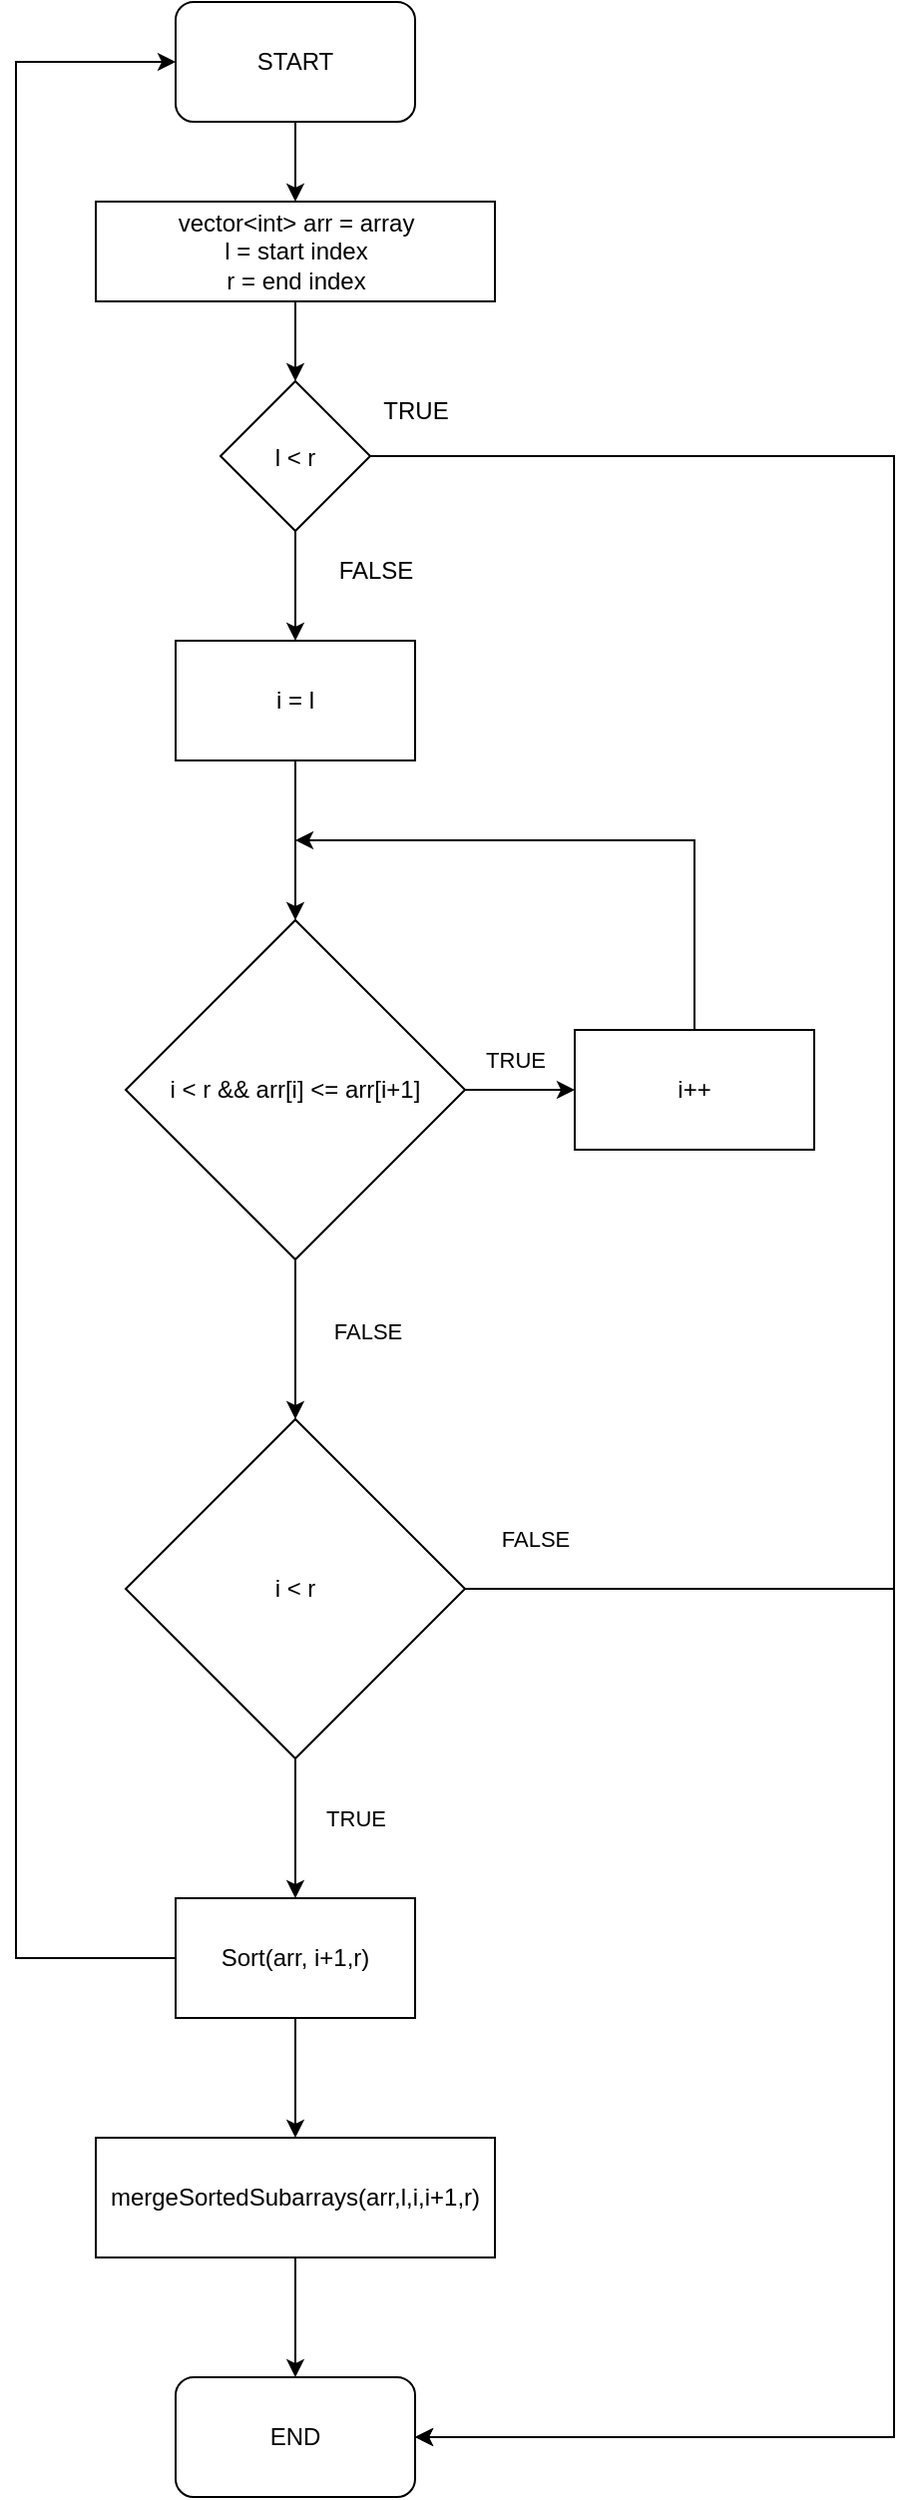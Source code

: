 <mxfile version="20.7.4" type="device"><diagram name="Page-1" id="0783ab3e-0a74-02c8-0abd-f7b4e66b4bec"><mxGraphModel dx="711" dy="1450" grid="1" gridSize="10" guides="1" tooltips="1" connect="1" arrows="1" fold="1" page="1" pageScale="1" pageWidth="850" pageHeight="2000" background="none" math="0" shadow="0"><root><mxCell id="0"/><mxCell id="1" parent="0"/><mxCell id="CLnBMR9OaL7Ep6IuVLQz-7" value="" style="edgeStyle=orthogonalEdgeStyle;rounded=0;orthogonalLoop=1;jettySize=auto;html=1;" edge="1" parent="1" source="CLnBMR9OaL7Ep6IuVLQz-5" target="CLnBMR9OaL7Ep6IuVLQz-6"><mxGeometry relative="1" as="geometry"/></mxCell><mxCell id="CLnBMR9OaL7Ep6IuVLQz-5" value="vector&amp;lt;int&amp;gt; arr = array&lt;br&gt;l = start index&lt;br&gt;r = end index" style="html=1;" vertex="1" parent="1"><mxGeometry x="360" y="150" width="200" height="50" as="geometry"/></mxCell><mxCell id="CLnBMR9OaL7Ep6IuVLQz-14" value="" style="edgeStyle=orthogonalEdgeStyle;rounded=0;orthogonalLoop=1;jettySize=auto;html=1;" edge="1" parent="1" source="CLnBMR9OaL7Ep6IuVLQz-6" target="CLnBMR9OaL7Ep6IuVLQz-13"><mxGeometry relative="1" as="geometry"/></mxCell><mxCell id="CLnBMR9OaL7Ep6IuVLQz-39" style="edgeStyle=orthogonalEdgeStyle;rounded=0;orthogonalLoop=1;jettySize=auto;html=1;entryX=1;entryY=0.5;entryDx=0;entryDy=0;" edge="1" parent="1" source="CLnBMR9OaL7Ep6IuVLQz-6" target="CLnBMR9OaL7Ep6IuVLQz-8"><mxGeometry relative="1" as="geometry"><Array as="points"><mxPoint x="760" y="278"/><mxPoint x="760" y="1270"/></Array></mxGeometry></mxCell><mxCell id="CLnBMR9OaL7Ep6IuVLQz-6" value="l &lt; r" style="rhombus;" vertex="1" parent="1"><mxGeometry x="422.5" y="240" width="75" height="75" as="geometry"/></mxCell><mxCell id="CLnBMR9OaL7Ep6IuVLQz-8" value="END" style="rounded=1;whiteSpace=wrap;html=1;fillColor=rgb(255, 255, 255);" vertex="1" parent="1"><mxGeometry x="400.0" y="1240" width="120" height="60" as="geometry"/></mxCell><mxCell id="CLnBMR9OaL7Ep6IuVLQz-11" value="" style="edgeStyle=orthogonalEdgeStyle;rounded=0;orthogonalLoop=1;jettySize=auto;html=1;" edge="1" parent="1" source="CLnBMR9OaL7Ep6IuVLQz-10" target="CLnBMR9OaL7Ep6IuVLQz-5"><mxGeometry relative="1" as="geometry"/></mxCell><mxCell id="CLnBMR9OaL7Ep6IuVLQz-10" value="START" style="rounded=1;whiteSpace=wrap;html=1;fillColor=rgb(255, 255, 255);" vertex="1" parent="1"><mxGeometry x="400" y="50" width="120" height="60" as="geometry"/></mxCell><mxCell id="CLnBMR9OaL7Ep6IuVLQz-12" value="TRUE" style="text;html=1;align=center;verticalAlign=middle;resizable=0;points=[];autosize=1;strokeColor=none;fillColor=none;" vertex="1" parent="1"><mxGeometry x="490" y="240" width="60" height="30" as="geometry"/></mxCell><mxCell id="CLnBMR9OaL7Ep6IuVLQz-16" value="" style="edgeStyle=orthogonalEdgeStyle;rounded=0;orthogonalLoop=1;jettySize=auto;html=1;" edge="1" parent="1" source="CLnBMR9OaL7Ep6IuVLQz-13" target="CLnBMR9OaL7Ep6IuVLQz-15"><mxGeometry relative="1" as="geometry"/></mxCell><mxCell id="CLnBMR9OaL7Ep6IuVLQz-13" value="i = l&lt;br&gt;" style="whiteSpace=wrap;html=1;fillColor=rgb(255, 255, 255);" vertex="1" parent="1"><mxGeometry x="400" y="370" width="120" height="60" as="geometry"/></mxCell><mxCell id="CLnBMR9OaL7Ep6IuVLQz-19" value="" style="edgeStyle=orthogonalEdgeStyle;rounded=0;orthogonalLoop=1;jettySize=auto;html=1;" edge="1" parent="1" source="CLnBMR9OaL7Ep6IuVLQz-15" target="CLnBMR9OaL7Ep6IuVLQz-18"><mxGeometry relative="1" as="geometry"/></mxCell><mxCell id="CLnBMR9OaL7Ep6IuVLQz-25" value="" style="edgeStyle=orthogonalEdgeStyle;rounded=0;orthogonalLoop=1;jettySize=auto;html=1;" edge="1" parent="1" source="CLnBMR9OaL7Ep6IuVLQz-15" target="CLnBMR9OaL7Ep6IuVLQz-24"><mxGeometry relative="1" as="geometry"/></mxCell><mxCell id="CLnBMR9OaL7Ep6IuVLQz-15" value="i &amp;lt; r &amp;amp;&amp;amp; arr[i] &amp;lt;= arr[i+1]" style="rhombus;whiteSpace=wrap;html=1;fillColor=rgb(255, 255, 255);" vertex="1" parent="1"><mxGeometry x="375" y="510" width="170" height="170" as="geometry"/></mxCell><mxCell id="CLnBMR9OaL7Ep6IuVLQz-22" style="edgeStyle=orthogonalEdgeStyle;rounded=0;orthogonalLoop=1;jettySize=auto;html=1;" edge="1" parent="1" source="CLnBMR9OaL7Ep6IuVLQz-18"><mxGeometry relative="1" as="geometry"><mxPoint x="460" y="470" as="targetPoint"/><Array as="points"><mxPoint x="660" y="470"/><mxPoint x="460" y="470"/></Array></mxGeometry></mxCell><mxCell id="CLnBMR9OaL7Ep6IuVLQz-18" value="i++" style="whiteSpace=wrap;html=1;fillColor=rgb(255, 255, 255);" vertex="1" parent="1"><mxGeometry x="600" y="565" width="120" height="60" as="geometry"/></mxCell><mxCell id="CLnBMR9OaL7Ep6IuVLQz-21" value="FALSE" style="text;html=1;align=center;verticalAlign=middle;resizable=0;points=[];autosize=1;strokeColor=none;fillColor=none;" vertex="1" parent="1"><mxGeometry x="470" y="320" width="60" height="30" as="geometry"/></mxCell><mxCell id="CLnBMR9OaL7Ep6IuVLQz-28" value="" style="edgeStyle=orthogonalEdgeStyle;rounded=0;orthogonalLoop=1;jettySize=auto;html=1;" edge="1" parent="1" source="CLnBMR9OaL7Ep6IuVLQz-24" target="CLnBMR9OaL7Ep6IuVLQz-27"><mxGeometry relative="1" as="geometry"/></mxCell><mxCell id="CLnBMR9OaL7Ep6IuVLQz-40" style="edgeStyle=orthogonalEdgeStyle;rounded=0;orthogonalLoop=1;jettySize=auto;html=1;entryX=1;entryY=0.5;entryDx=0;entryDy=0;" edge="1" parent="1" source="CLnBMR9OaL7Ep6IuVLQz-24" target="CLnBMR9OaL7Ep6IuVLQz-8"><mxGeometry relative="1" as="geometry"><mxPoint x="760" y="1270" as="targetPoint"/><Array as="points"><mxPoint x="760" y="845"/><mxPoint x="760" y="1270"/></Array></mxGeometry></mxCell><mxCell id="CLnBMR9OaL7Ep6IuVLQz-24" value="i &amp;lt; r" style="rhombus;whiteSpace=wrap;html=1;fillColor=rgb(255, 255, 255);" vertex="1" parent="1"><mxGeometry x="375" y="760" width="170" height="170" as="geometry"/></mxCell><mxCell id="CLnBMR9OaL7Ep6IuVLQz-26" value="FALSE" style="edgeLabel;html=1;align=center;verticalAlign=middle;resizable=0;points=[];" vertex="1" connectable="0" parent="1"><mxGeometry x="509.999" y="660.0" as="geometry"><mxPoint x="-14" y="56" as="offset"/></mxGeometry></mxCell><mxCell id="CLnBMR9OaL7Ep6IuVLQz-30" value="" style="edgeStyle=orthogonalEdgeStyle;rounded=0;orthogonalLoop=1;jettySize=auto;html=1;" edge="1" parent="1" source="CLnBMR9OaL7Ep6IuVLQz-27" target="CLnBMR9OaL7Ep6IuVLQz-29"><mxGeometry relative="1" as="geometry"/></mxCell><mxCell id="CLnBMR9OaL7Ep6IuVLQz-41" style="edgeStyle=orthogonalEdgeStyle;rounded=0;orthogonalLoop=1;jettySize=auto;html=1;entryX=0;entryY=0.5;entryDx=0;entryDy=0;" edge="1" parent="1" source="CLnBMR9OaL7Ep6IuVLQz-27" target="CLnBMR9OaL7Ep6IuVLQz-10"><mxGeometry relative="1" as="geometry"><Array as="points"><mxPoint x="320" y="1030"/><mxPoint x="320" y="80"/></Array></mxGeometry></mxCell><mxCell id="CLnBMR9OaL7Ep6IuVLQz-27" value="Sort(arr, i+1,r)" style="whiteSpace=wrap;html=1;fillColor=rgb(255, 255, 255);" vertex="1" parent="1"><mxGeometry x="400" y="1000" width="120" height="60" as="geometry"/></mxCell><mxCell id="CLnBMR9OaL7Ep6IuVLQz-37" style="edgeStyle=orthogonalEdgeStyle;rounded=0;orthogonalLoop=1;jettySize=auto;html=1;entryX=0.5;entryY=0;entryDx=0;entryDy=0;" edge="1" parent="1" source="CLnBMR9OaL7Ep6IuVLQz-29" target="CLnBMR9OaL7Ep6IuVLQz-8"><mxGeometry relative="1" as="geometry"/></mxCell><mxCell id="CLnBMR9OaL7Ep6IuVLQz-29" value="mergeSortedSubarrays(arr,l,i,i+1,r)" style="whiteSpace=wrap;html=1;fillColor=rgb(255, 255, 255);" vertex="1" parent="1"><mxGeometry x="360" y="1120" width="200" height="60" as="geometry"/></mxCell><mxCell id="CLnBMR9OaL7Ep6IuVLQz-31" value="TRUE" style="edgeLabel;html=1;align=center;verticalAlign=middle;resizable=0;points=[];" vertex="1" connectable="0" parent="1"><mxGeometry x="569.429" y="580.0" as="geometry"/></mxCell><mxCell id="CLnBMR9OaL7Ep6IuVLQz-32" value="TRUE" style="edgeLabel;html=1;align=center;verticalAlign=middle;resizable=0;points=[];" vertex="1" connectable="0" parent="1"><mxGeometry x="489.999" y="960.0" as="geometry"/></mxCell><mxCell id="CLnBMR9OaL7Ep6IuVLQz-33" value="FALSE" style="edgeLabel;html=1;align=center;verticalAlign=middle;resizable=0;points=[];" vertex="1" connectable="0" parent="1"><mxGeometry x="579.999" y="820.0" as="geometry"/></mxCell></root></mxGraphModel></diagram></mxfile>